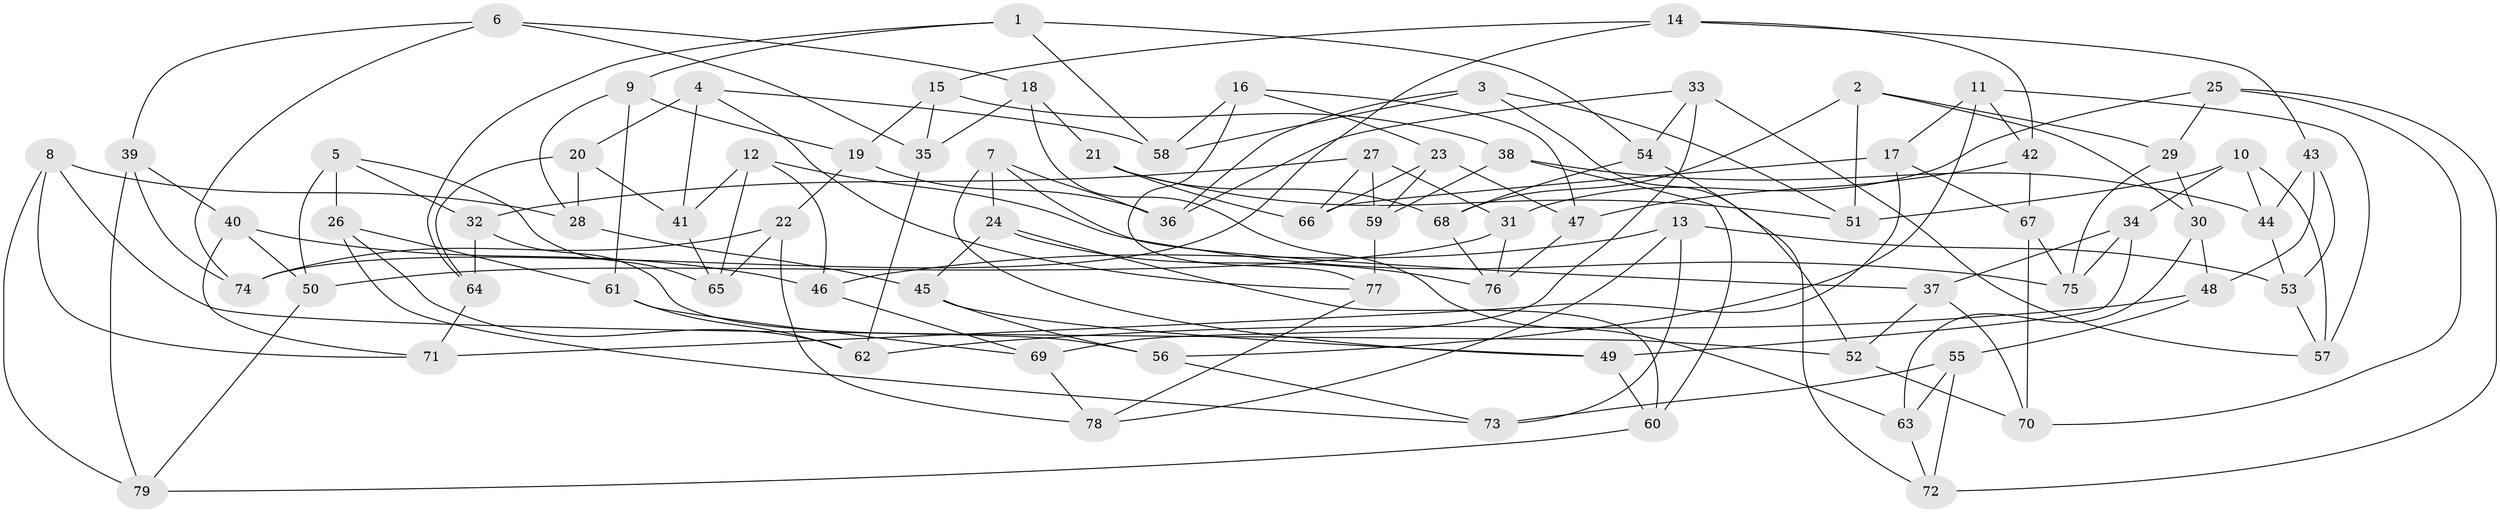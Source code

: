// coarse degree distribution, {14: 0.043478260869565216, 5: 0.21739130434782608, 6: 0.17391304347826086, 7: 0.17391304347826086, 12: 0.043478260869565216, 9: 0.043478260869565216, 8: 0.043478260869565216, 15: 0.043478260869565216, 4: 0.17391304347826086, 3: 0.043478260869565216}
// Generated by graph-tools (version 1.1) at 2025/20/03/04/25 18:20:33]
// undirected, 79 vertices, 158 edges
graph export_dot {
graph [start="1"]
  node [color=gray90,style=filled];
  1;
  2;
  3;
  4;
  5;
  6;
  7;
  8;
  9;
  10;
  11;
  12;
  13;
  14;
  15;
  16;
  17;
  18;
  19;
  20;
  21;
  22;
  23;
  24;
  25;
  26;
  27;
  28;
  29;
  30;
  31;
  32;
  33;
  34;
  35;
  36;
  37;
  38;
  39;
  40;
  41;
  42;
  43;
  44;
  45;
  46;
  47;
  48;
  49;
  50;
  51;
  52;
  53;
  54;
  55;
  56;
  57;
  58;
  59;
  60;
  61;
  62;
  63;
  64;
  65;
  66;
  67;
  68;
  69;
  70;
  71;
  72;
  73;
  74;
  75;
  76;
  77;
  78;
  79;
  1 -- 58;
  1 -- 64;
  1 -- 54;
  1 -- 9;
  2 -- 68;
  2 -- 30;
  2 -- 29;
  2 -- 51;
  3 -- 52;
  3 -- 36;
  3 -- 58;
  3 -- 51;
  4 -- 41;
  4 -- 77;
  4 -- 20;
  4 -- 58;
  5 -- 32;
  5 -- 50;
  5 -- 65;
  5 -- 26;
  6 -- 18;
  6 -- 35;
  6 -- 39;
  6 -- 74;
  7 -- 36;
  7 -- 24;
  7 -- 37;
  7 -- 49;
  8 -- 28;
  8 -- 71;
  8 -- 79;
  8 -- 52;
  9 -- 61;
  9 -- 19;
  9 -- 28;
  10 -- 51;
  10 -- 34;
  10 -- 57;
  10 -- 44;
  11 -- 42;
  11 -- 57;
  11 -- 56;
  11 -- 17;
  12 -- 41;
  12 -- 65;
  12 -- 75;
  12 -- 46;
  13 -- 53;
  13 -- 46;
  13 -- 78;
  13 -- 73;
  14 -- 43;
  14 -- 42;
  14 -- 74;
  14 -- 15;
  15 -- 38;
  15 -- 35;
  15 -- 19;
  16 -- 47;
  16 -- 77;
  16 -- 23;
  16 -- 58;
  17 -- 67;
  17 -- 71;
  17 -- 66;
  18 -- 35;
  18 -- 21;
  18 -- 63;
  19 -- 36;
  19 -- 22;
  20 -- 41;
  20 -- 64;
  20 -- 28;
  21 -- 66;
  21 -- 68;
  21 -- 51;
  22 -- 65;
  22 -- 74;
  22 -- 78;
  23 -- 47;
  23 -- 66;
  23 -- 59;
  24 -- 45;
  24 -- 76;
  24 -- 60;
  25 -- 29;
  25 -- 31;
  25 -- 72;
  25 -- 70;
  26 -- 61;
  26 -- 62;
  26 -- 73;
  27 -- 59;
  27 -- 66;
  27 -- 32;
  27 -- 31;
  28 -- 45;
  29 -- 30;
  29 -- 75;
  30 -- 63;
  30 -- 48;
  31 -- 76;
  31 -- 50;
  32 -- 64;
  32 -- 56;
  33 -- 57;
  33 -- 69;
  33 -- 36;
  33 -- 54;
  34 -- 49;
  34 -- 37;
  34 -- 75;
  35 -- 62;
  37 -- 52;
  37 -- 70;
  38 -- 59;
  38 -- 60;
  38 -- 44;
  39 -- 74;
  39 -- 40;
  39 -- 79;
  40 -- 71;
  40 -- 50;
  40 -- 46;
  41 -- 65;
  42 -- 67;
  42 -- 47;
  43 -- 44;
  43 -- 53;
  43 -- 48;
  44 -- 53;
  45 -- 49;
  45 -- 56;
  46 -- 69;
  47 -- 76;
  48 -- 62;
  48 -- 55;
  49 -- 60;
  50 -- 79;
  52 -- 70;
  53 -- 57;
  54 -- 72;
  54 -- 68;
  55 -- 63;
  55 -- 73;
  55 -- 72;
  56 -- 73;
  59 -- 77;
  60 -- 79;
  61 -- 62;
  61 -- 69;
  63 -- 72;
  64 -- 71;
  67 -- 70;
  67 -- 75;
  68 -- 76;
  69 -- 78;
  77 -- 78;
}

